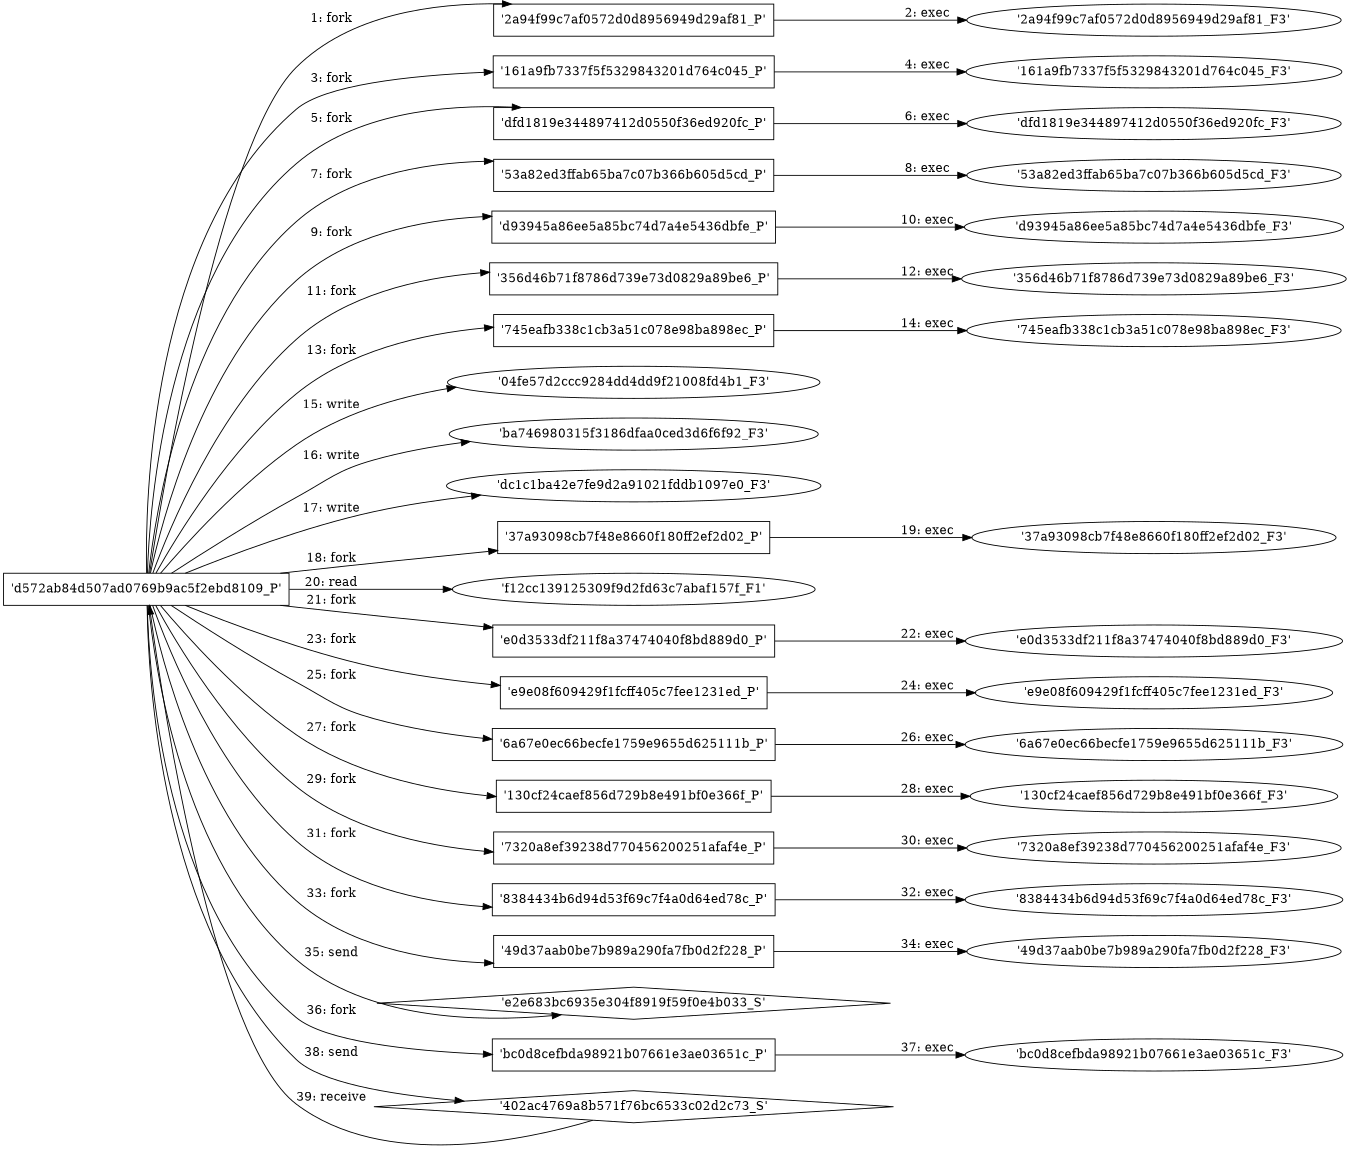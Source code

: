 digraph "D:\Learning\Paper\apt\基于CTI的攻击预警\Dataset\攻击图\ASGfromALLCTI\There's a New a Golang-written RAT in Town.dot" {
rankdir="LR"
size="9"
fixedsize="false"
splines="true"
nodesep=0.3
ranksep=0
fontsize=10
overlap="scalexy"
engine= "neato"
	"'d572ab84d507ad0769b9ac5f2ebd8109_P'" [node_type=Process shape=box]
	"'2a94f99c7af0572d0d8956949d29af81_P'" [node_type=Process shape=box]
	"'d572ab84d507ad0769b9ac5f2ebd8109_P'" -> "'2a94f99c7af0572d0d8956949d29af81_P'" [label="1: fork"]
	"'2a94f99c7af0572d0d8956949d29af81_P'" [node_type=Process shape=box]
	"'2a94f99c7af0572d0d8956949d29af81_F3'" [node_type=File shape=ellipse]
	"'2a94f99c7af0572d0d8956949d29af81_P'" -> "'2a94f99c7af0572d0d8956949d29af81_F3'" [label="2: exec"]
	"'d572ab84d507ad0769b9ac5f2ebd8109_P'" [node_type=Process shape=box]
	"'161a9fb7337f5f5329843201d764c045_P'" [node_type=Process shape=box]
	"'d572ab84d507ad0769b9ac5f2ebd8109_P'" -> "'161a9fb7337f5f5329843201d764c045_P'" [label="3: fork"]
	"'161a9fb7337f5f5329843201d764c045_P'" [node_type=Process shape=box]
	"'161a9fb7337f5f5329843201d764c045_F3'" [node_type=File shape=ellipse]
	"'161a9fb7337f5f5329843201d764c045_P'" -> "'161a9fb7337f5f5329843201d764c045_F3'" [label="4: exec"]
	"'d572ab84d507ad0769b9ac5f2ebd8109_P'" [node_type=Process shape=box]
	"'dfd1819e344897412d0550f36ed920fc_P'" [node_type=Process shape=box]
	"'d572ab84d507ad0769b9ac5f2ebd8109_P'" -> "'dfd1819e344897412d0550f36ed920fc_P'" [label="5: fork"]
	"'dfd1819e344897412d0550f36ed920fc_P'" [node_type=Process shape=box]
	"'dfd1819e344897412d0550f36ed920fc_F3'" [node_type=File shape=ellipse]
	"'dfd1819e344897412d0550f36ed920fc_P'" -> "'dfd1819e344897412d0550f36ed920fc_F3'" [label="6: exec"]
	"'d572ab84d507ad0769b9ac5f2ebd8109_P'" [node_type=Process shape=box]
	"'53a82ed3ffab65ba7c07b366b605d5cd_P'" [node_type=Process shape=box]
	"'d572ab84d507ad0769b9ac5f2ebd8109_P'" -> "'53a82ed3ffab65ba7c07b366b605d5cd_P'" [label="7: fork"]
	"'53a82ed3ffab65ba7c07b366b605d5cd_P'" [node_type=Process shape=box]
	"'53a82ed3ffab65ba7c07b366b605d5cd_F3'" [node_type=File shape=ellipse]
	"'53a82ed3ffab65ba7c07b366b605d5cd_P'" -> "'53a82ed3ffab65ba7c07b366b605d5cd_F3'" [label="8: exec"]
	"'d572ab84d507ad0769b9ac5f2ebd8109_P'" [node_type=Process shape=box]
	"'d93945a86ee5a85bc74d7a4e5436dbfe_P'" [node_type=Process shape=box]
	"'d572ab84d507ad0769b9ac5f2ebd8109_P'" -> "'d93945a86ee5a85bc74d7a4e5436dbfe_P'" [label="9: fork"]
	"'d93945a86ee5a85bc74d7a4e5436dbfe_P'" [node_type=Process shape=box]
	"'d93945a86ee5a85bc74d7a4e5436dbfe_F3'" [node_type=File shape=ellipse]
	"'d93945a86ee5a85bc74d7a4e5436dbfe_P'" -> "'d93945a86ee5a85bc74d7a4e5436dbfe_F3'" [label="10: exec"]
	"'d572ab84d507ad0769b9ac5f2ebd8109_P'" [node_type=Process shape=box]
	"'356d46b71f8786d739e73d0829a89be6_P'" [node_type=Process shape=box]
	"'d572ab84d507ad0769b9ac5f2ebd8109_P'" -> "'356d46b71f8786d739e73d0829a89be6_P'" [label="11: fork"]
	"'356d46b71f8786d739e73d0829a89be6_P'" [node_type=Process shape=box]
	"'356d46b71f8786d739e73d0829a89be6_F3'" [node_type=File shape=ellipse]
	"'356d46b71f8786d739e73d0829a89be6_P'" -> "'356d46b71f8786d739e73d0829a89be6_F3'" [label="12: exec"]
	"'d572ab84d507ad0769b9ac5f2ebd8109_P'" [node_type=Process shape=box]
	"'745eafb338c1cb3a51c078e98ba898ec_P'" [node_type=Process shape=box]
	"'d572ab84d507ad0769b9ac5f2ebd8109_P'" -> "'745eafb338c1cb3a51c078e98ba898ec_P'" [label="13: fork"]
	"'745eafb338c1cb3a51c078e98ba898ec_P'" [node_type=Process shape=box]
	"'745eafb338c1cb3a51c078e98ba898ec_F3'" [node_type=File shape=ellipse]
	"'745eafb338c1cb3a51c078e98ba898ec_P'" -> "'745eafb338c1cb3a51c078e98ba898ec_F3'" [label="14: exec"]
	"'04fe57d2ccc9284dd4dd9f21008fd4b1_F3'" [node_type=file shape=ellipse]
	"'d572ab84d507ad0769b9ac5f2ebd8109_P'" [node_type=Process shape=box]
	"'d572ab84d507ad0769b9ac5f2ebd8109_P'" -> "'04fe57d2ccc9284dd4dd9f21008fd4b1_F3'" [label="15: write"]
	"'ba746980315f3186dfaa0ced3d6f6f92_F3'" [node_type=file shape=ellipse]
	"'d572ab84d507ad0769b9ac5f2ebd8109_P'" [node_type=Process shape=box]
	"'d572ab84d507ad0769b9ac5f2ebd8109_P'" -> "'ba746980315f3186dfaa0ced3d6f6f92_F3'" [label="16: write"]
	"'dc1c1ba42e7fe9d2a91021fddb1097e0_F3'" [node_type=file shape=ellipse]
	"'d572ab84d507ad0769b9ac5f2ebd8109_P'" [node_type=Process shape=box]
	"'d572ab84d507ad0769b9ac5f2ebd8109_P'" -> "'dc1c1ba42e7fe9d2a91021fddb1097e0_F3'" [label="17: write"]
	"'d572ab84d507ad0769b9ac5f2ebd8109_P'" [node_type=Process shape=box]
	"'37a93098cb7f48e8660f180ff2ef2d02_P'" [node_type=Process shape=box]
	"'d572ab84d507ad0769b9ac5f2ebd8109_P'" -> "'37a93098cb7f48e8660f180ff2ef2d02_P'" [label="18: fork"]
	"'37a93098cb7f48e8660f180ff2ef2d02_P'" [node_type=Process shape=box]
	"'37a93098cb7f48e8660f180ff2ef2d02_F3'" [node_type=File shape=ellipse]
	"'37a93098cb7f48e8660f180ff2ef2d02_P'" -> "'37a93098cb7f48e8660f180ff2ef2d02_F3'" [label="19: exec"]
	"'f12cc139125309f9d2fd63c7abaf157f_F1'" [node_type=file shape=ellipse]
	"'d572ab84d507ad0769b9ac5f2ebd8109_P'" [node_type=Process shape=box]
	"'d572ab84d507ad0769b9ac5f2ebd8109_P'" -> "'f12cc139125309f9d2fd63c7abaf157f_F1'" [label="20: read"]
	"'d572ab84d507ad0769b9ac5f2ebd8109_P'" [node_type=Process shape=box]
	"'e0d3533df211f8a37474040f8bd889d0_P'" [node_type=Process shape=box]
	"'d572ab84d507ad0769b9ac5f2ebd8109_P'" -> "'e0d3533df211f8a37474040f8bd889d0_P'" [label="21: fork"]
	"'e0d3533df211f8a37474040f8bd889d0_P'" [node_type=Process shape=box]
	"'e0d3533df211f8a37474040f8bd889d0_F3'" [node_type=File shape=ellipse]
	"'e0d3533df211f8a37474040f8bd889d0_P'" -> "'e0d3533df211f8a37474040f8bd889d0_F3'" [label="22: exec"]
	"'d572ab84d507ad0769b9ac5f2ebd8109_P'" [node_type=Process shape=box]
	"'e9e08f609429f1fcff405c7fee1231ed_P'" [node_type=Process shape=box]
	"'d572ab84d507ad0769b9ac5f2ebd8109_P'" -> "'e9e08f609429f1fcff405c7fee1231ed_P'" [label="23: fork"]
	"'e9e08f609429f1fcff405c7fee1231ed_P'" [node_type=Process shape=box]
	"'e9e08f609429f1fcff405c7fee1231ed_F3'" [node_type=File shape=ellipse]
	"'e9e08f609429f1fcff405c7fee1231ed_P'" -> "'e9e08f609429f1fcff405c7fee1231ed_F3'" [label="24: exec"]
	"'d572ab84d507ad0769b9ac5f2ebd8109_P'" [node_type=Process shape=box]
	"'6a67e0ec66becfe1759e9655d625111b_P'" [node_type=Process shape=box]
	"'d572ab84d507ad0769b9ac5f2ebd8109_P'" -> "'6a67e0ec66becfe1759e9655d625111b_P'" [label="25: fork"]
	"'6a67e0ec66becfe1759e9655d625111b_P'" [node_type=Process shape=box]
	"'6a67e0ec66becfe1759e9655d625111b_F3'" [node_type=File shape=ellipse]
	"'6a67e0ec66becfe1759e9655d625111b_P'" -> "'6a67e0ec66becfe1759e9655d625111b_F3'" [label="26: exec"]
	"'d572ab84d507ad0769b9ac5f2ebd8109_P'" [node_type=Process shape=box]
	"'130cf24caef856d729b8e491bf0e366f_P'" [node_type=Process shape=box]
	"'d572ab84d507ad0769b9ac5f2ebd8109_P'" -> "'130cf24caef856d729b8e491bf0e366f_P'" [label="27: fork"]
	"'130cf24caef856d729b8e491bf0e366f_P'" [node_type=Process shape=box]
	"'130cf24caef856d729b8e491bf0e366f_F3'" [node_type=File shape=ellipse]
	"'130cf24caef856d729b8e491bf0e366f_P'" -> "'130cf24caef856d729b8e491bf0e366f_F3'" [label="28: exec"]
	"'d572ab84d507ad0769b9ac5f2ebd8109_P'" [node_type=Process shape=box]
	"'7320a8ef39238d770456200251afaf4e_P'" [node_type=Process shape=box]
	"'d572ab84d507ad0769b9ac5f2ebd8109_P'" -> "'7320a8ef39238d770456200251afaf4e_P'" [label="29: fork"]
	"'7320a8ef39238d770456200251afaf4e_P'" [node_type=Process shape=box]
	"'7320a8ef39238d770456200251afaf4e_F3'" [node_type=File shape=ellipse]
	"'7320a8ef39238d770456200251afaf4e_P'" -> "'7320a8ef39238d770456200251afaf4e_F3'" [label="30: exec"]
	"'d572ab84d507ad0769b9ac5f2ebd8109_P'" [node_type=Process shape=box]
	"'8384434b6d94d53f69c7f4a0d64ed78c_P'" [node_type=Process shape=box]
	"'d572ab84d507ad0769b9ac5f2ebd8109_P'" -> "'8384434b6d94d53f69c7f4a0d64ed78c_P'" [label="31: fork"]
	"'8384434b6d94d53f69c7f4a0d64ed78c_P'" [node_type=Process shape=box]
	"'8384434b6d94d53f69c7f4a0d64ed78c_F3'" [node_type=File shape=ellipse]
	"'8384434b6d94d53f69c7f4a0d64ed78c_P'" -> "'8384434b6d94d53f69c7f4a0d64ed78c_F3'" [label="32: exec"]
	"'d572ab84d507ad0769b9ac5f2ebd8109_P'" [node_type=Process shape=box]
	"'49d37aab0be7b989a290fa7fb0d2f228_P'" [node_type=Process shape=box]
	"'d572ab84d507ad0769b9ac5f2ebd8109_P'" -> "'49d37aab0be7b989a290fa7fb0d2f228_P'" [label="33: fork"]
	"'49d37aab0be7b989a290fa7fb0d2f228_P'" [node_type=Process shape=box]
	"'49d37aab0be7b989a290fa7fb0d2f228_F3'" [node_type=File shape=ellipse]
	"'49d37aab0be7b989a290fa7fb0d2f228_P'" -> "'49d37aab0be7b989a290fa7fb0d2f228_F3'" [label="34: exec"]
	"'e2e683bc6935e304f8919f59f0e4b033_S'" [node_type=Socket shape=diamond]
	"'d572ab84d507ad0769b9ac5f2ebd8109_P'" [node_type=Process shape=box]
	"'d572ab84d507ad0769b9ac5f2ebd8109_P'" -> "'e2e683bc6935e304f8919f59f0e4b033_S'" [label="35: send"]
	"'d572ab84d507ad0769b9ac5f2ebd8109_P'" [node_type=Process shape=box]
	"'bc0d8cefbda98921b07661e3ae03651c_P'" [node_type=Process shape=box]
	"'d572ab84d507ad0769b9ac5f2ebd8109_P'" -> "'bc0d8cefbda98921b07661e3ae03651c_P'" [label="36: fork"]
	"'bc0d8cefbda98921b07661e3ae03651c_P'" [node_type=Process shape=box]
	"'bc0d8cefbda98921b07661e3ae03651c_F3'" [node_type=File shape=ellipse]
	"'bc0d8cefbda98921b07661e3ae03651c_P'" -> "'bc0d8cefbda98921b07661e3ae03651c_F3'" [label="37: exec"]
	"'402ac4769a8b571f76bc6533c02d2c73_S'" [node_type=Socket shape=diamond]
	"'d572ab84d507ad0769b9ac5f2ebd8109_P'" [node_type=Process shape=box]
	"'d572ab84d507ad0769b9ac5f2ebd8109_P'" -> "'402ac4769a8b571f76bc6533c02d2c73_S'" [label="38: send"]
	"'402ac4769a8b571f76bc6533c02d2c73_S'" -> "'d572ab84d507ad0769b9ac5f2ebd8109_P'" [label="39: receive"]
}

